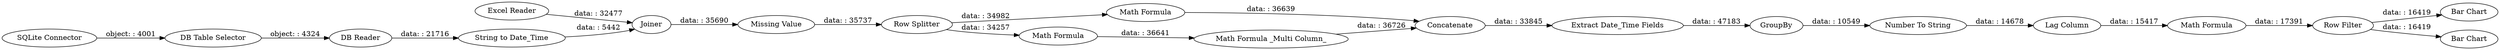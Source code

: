 digraph {
	"-5198830263467354778_11" [label="Math Formula _Multi Column_"]
	"-5198830263467354778_7" [label="Row Splitter"]
	"6437687635971191195_19" [label="Math Formula"]
	"-5198830263467354778_12" [label="Math Formula"]
	"-2999772146042738017_9" [label="Missing Value"]
	"-5198830263467354778_10" [label=Concatenate]
	"-1530553047310909706_17" [label="Number To String"]
	"-2999772146042738017_1" [label="Excel Reader"]
	"1841205554590784574_4" [label="String to Date_Time"]
	"-5198830263467354778_6" [label="Math Formula"]
	"-2999772146042738017_30" [label="Bar Chart"]
	"1841205554590784574_28" [label="DB Table Selector"]
	"-2999772146042738017_18" [label="Row Filter"]
	"-2999772146042738017_31" [label="Bar Chart"]
	"1841205554590784574_24" [label="SQLite Connector"]
	"1841205554590784574_27" [label="DB Reader"]
	"-1530553047310909706_8" [label=GroupBy]
	"6437687635971191195_18" [label="Lag Column"]
	"-2999772146042738017_3" [label=Joiner]
	"-1530553047310909706_13" [label="Extract Date_Time Fields"]
	"-5198830263467354778_12" -> "-5198830263467354778_10" [label="data: : 36639"]
	"-2999772146042738017_3" -> "-2999772146042738017_9" [label="data: : 35690"]
	"-2999772146042738017_9" -> "-5198830263467354778_7" [label="data: : 35737"]
	"-5198830263467354778_7" -> "-5198830263467354778_6" [label="data: : 34257"]
	"6437687635971191195_18" -> "6437687635971191195_19" [label="data: : 15417"]
	"1841205554590784574_24" -> "1841205554590784574_28" [label="object: : 4001"]
	"-2999772146042738017_1" -> "-2999772146042738017_3" [label="data: : 32477"]
	"1841205554590784574_27" -> "1841205554590784574_4" [label="data: : 21716"]
	"-2999772146042738017_18" -> "-2999772146042738017_30" [label="data: : 16419"]
	"1841205554590784574_4" -> "-2999772146042738017_3" [label="data: : 5442"]
	"1841205554590784574_28" -> "1841205554590784574_27" [label="object: : 4324"]
	"-5198830263467354778_6" -> "-5198830263467354778_11" [label="data: : 36641"]
	"-2999772146042738017_18" -> "-2999772146042738017_31" [label="data: : 16419"]
	"-1530553047310909706_8" -> "-1530553047310909706_17" [label="data: : 10549"]
	"-5198830263467354778_7" -> "-5198830263467354778_12" [label="data: : 34982"]
	"6437687635971191195_19" -> "-2999772146042738017_18" [label="data: : 17391"]
	"-5198830263467354778_10" -> "-1530553047310909706_13" [label="data: : 33845"]
	"-1530553047310909706_13" -> "-1530553047310909706_8" [label="data: : 47183"]
	"-5198830263467354778_11" -> "-5198830263467354778_10" [label="data: : 36726"]
	"-1530553047310909706_17" -> "6437687635971191195_18" [label="data: : 14678"]
	rankdir=LR
}
